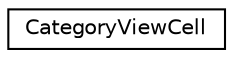 digraph G
{
  edge [fontname="Helvetica",fontsize="10",labelfontname="Helvetica",labelfontsize="10"];
  node [fontname="Helvetica",fontsize="10",shape=record];
  rankdir=LR;
  Node1 [label="CategoryViewCell",height=0.2,width=0.4,color="black", fillcolor="white", style="filled",URL="$interface_category_view_cell.html",tooltip="The custom implementation for UITableViewCell,which represents the category."];
}
